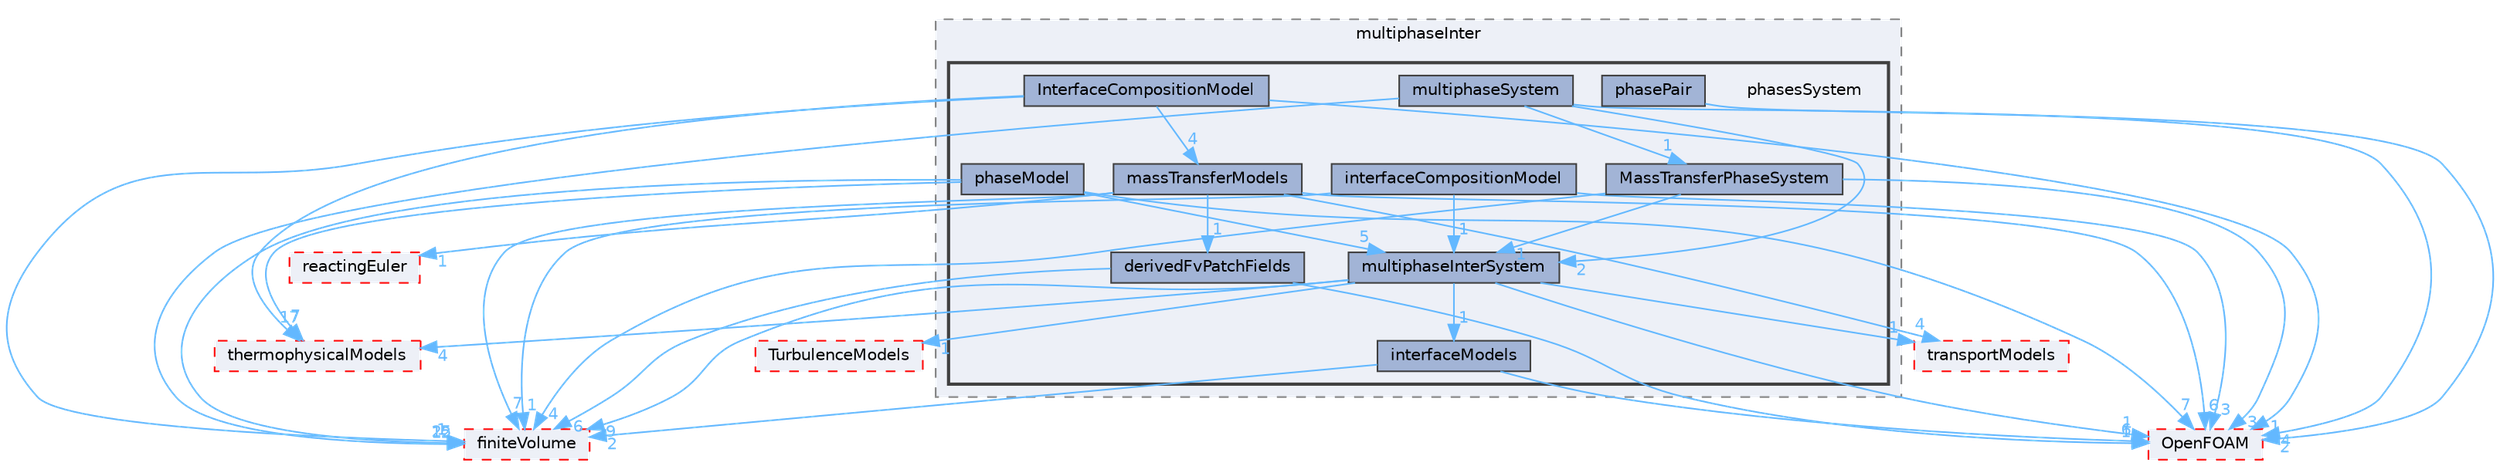 digraph "src/phaseSystemModels/multiphaseInter/phasesSystem"
{
 // LATEX_PDF_SIZE
  bgcolor="transparent";
  edge [fontname=Helvetica,fontsize=10,labelfontname=Helvetica,labelfontsize=10];
  node [fontname=Helvetica,fontsize=10,shape=box,height=0.2,width=0.4];
  compound=true
  subgraph clusterdir_9528c7bf1eeedd507a266eda5207d7d4 {
    graph [ bgcolor="#edf0f7", pencolor="grey50", label="multiphaseInter", fontname=Helvetica,fontsize=10 style="filled,dashed", URL="dir_9528c7bf1eeedd507a266eda5207d7d4.html",tooltip=""]
  subgraph clusterdir_db395476bb1f6f0ed4c109e4728d6393 {
    graph [ bgcolor="#edf0f7", pencolor="grey25", label="", fontname=Helvetica,fontsize=10 style="filled,bold", URL="dir_db395476bb1f6f0ed4c109e4728d6393.html",tooltip=""]
    dir_db395476bb1f6f0ed4c109e4728d6393 [shape=plaintext, label="phasesSystem"];
  dir_3fc90860fbc6a2b15198aced2bc0af7c [label="derivedFvPatchFields", fillcolor="#a2b4d6", color="grey25", style="filled", URL="dir_3fc90860fbc6a2b15198aced2bc0af7c.html",tooltip=""];
  dir_622be291be64381056f830b2595c6bfc [label="interfaceCompositionModel", fillcolor="#a2b4d6", color="grey25", style="filled", URL="dir_622be291be64381056f830b2595c6bfc.html",tooltip=""];
  dir_71f5d179ea51c27d697458914faaec81 [label="InterfaceCompositionModel", fillcolor="#a2b4d6", color="grey25", style="filled", URL="dir_71f5d179ea51c27d697458914faaec81.html",tooltip=""];
  dir_3f34f9e215a3a6136fee519f0e45ed4b [label="interfaceModels", fillcolor="#a2b4d6", color="grey25", style="filled", URL="dir_3f34f9e215a3a6136fee519f0e45ed4b.html",tooltip=""];
  dir_0c0b5129472ca29c58a10e8c1b48f1f6 [label="massTransferModels", fillcolor="#a2b4d6", color="grey25", style="filled", URL="dir_0c0b5129472ca29c58a10e8c1b48f1f6.html",tooltip=""];
  dir_f87c721ec390e132ff300c83d53d200b [label="MassTransferPhaseSystem", fillcolor="#a2b4d6", color="grey25", style="filled", URL="dir_f87c721ec390e132ff300c83d53d200b.html",tooltip=""];
  dir_8db67793dc6162db50b0e8f788e6cae6 [label="multiphaseInterSystem", fillcolor="#a2b4d6", color="grey25", style="filled", URL="dir_8db67793dc6162db50b0e8f788e6cae6.html",tooltip=""];
  dir_98daeeb821ebb9f2bc4fb6c44bc9aa7e [label="multiphaseSystem", fillcolor="#a2b4d6", color="grey25", style="filled", URL="dir_98daeeb821ebb9f2bc4fb6c44bc9aa7e.html",tooltip=""];
  dir_c421ec4c32348529fac9d8d51e14f978 [label="phaseModel", fillcolor="#a2b4d6", color="grey25", style="filled", URL="dir_c421ec4c32348529fac9d8d51e14f978.html",tooltip=""];
  dir_04af15aad81010ba2cd59a69d3ecdb7f [label="phasePair", fillcolor="#a2b4d6", color="grey25", style="filled", URL="dir_04af15aad81010ba2cd59a69d3ecdb7f.html",tooltip=""];
  }
  }
  dir_1eda626aeac0f0ad2848c36acaa5d501 [label="TurbulenceModels", fillcolor="#edf0f7", color="red", style="filled,dashed", URL="dir_1eda626aeac0f0ad2848c36acaa5d501.html",tooltip=""];
  dir_2778d089ec5c4f66810b11f753867003 [label="thermophysicalModels", fillcolor="#edf0f7", color="red", style="filled,dashed", URL="dir_2778d089ec5c4f66810b11f753867003.html",tooltip=""];
  dir_7263d3bc03bb574c88ee6a985fde1644 [label="reactingEuler", fillcolor="#edf0f7", color="red", style="filled,dashed", URL="dir_7263d3bc03bb574c88ee6a985fde1644.html",tooltip=""];
  dir_9415e59289a6feeb24164dafa70a594f [label="transportModels", fillcolor="#edf0f7", color="red", style="filled,dashed", URL="dir_9415e59289a6feeb24164dafa70a594f.html",tooltip=""];
  dir_9bd15774b555cf7259a6fa18f99fe99b [label="finiteVolume", fillcolor="#edf0f7", color="red", style="filled,dashed", URL="dir_9bd15774b555cf7259a6fa18f99fe99b.html",tooltip=""];
  dir_c5473ff19b20e6ec4dfe5c310b3778a8 [label="OpenFOAM", fillcolor="#edf0f7", color="red", style="filled,dashed", URL="dir_c5473ff19b20e6ec4dfe5c310b3778a8.html",tooltip=""];
  dir_3fc90860fbc6a2b15198aced2bc0af7c->dir_c5473ff19b20e6ec4dfe5c310b3778a8 [headlabel="1", labeldistance=1.5 headhref="dir_000881_002695.html" href="dir_000881_002695.html" color="steelblue1" fontcolor="steelblue1"];
  dir_3fc90860fbc6a2b15198aced2bc0af7c->dir_9bd15774b555cf7259a6fa18f99fe99b [headlabel="6", labeldistance=1.5 headhref="dir_000881_001387.html" href="dir_000881_001387.html" color="steelblue1" fontcolor="steelblue1"];
  dir_622be291be64381056f830b2595c6bfc->dir_8db67793dc6162db50b0e8f788e6cae6 [headlabel="1", labeldistance=1.5 headhref="dir_001889_002487.html" href="dir_001889_002487.html" color="steelblue1" fontcolor="steelblue1"];
  dir_622be291be64381056f830b2595c6bfc->dir_9bd15774b555cf7259a6fa18f99fe99b [headlabel="1", labeldistance=1.5 headhref="dir_001889_001387.html" href="dir_001889_001387.html" color="steelblue1" fontcolor="steelblue1"];
  dir_622be291be64381056f830b2595c6bfc->dir_c5473ff19b20e6ec4dfe5c310b3778a8 [headlabel="3", labeldistance=1.5 headhref="dir_001889_002695.html" href="dir_001889_002695.html" color="steelblue1" fontcolor="steelblue1"];
  dir_71f5d179ea51c27d697458914faaec81->dir_0c0b5129472ca29c58a10e8c1b48f1f6 [headlabel="4", labeldistance=1.5 headhref="dir_001888_002324.html" href="dir_001888_002324.html" color="steelblue1" fontcolor="steelblue1"];
  dir_71f5d179ea51c27d697458914faaec81->dir_2778d089ec5c4f66810b11f753867003 [headlabel="17", labeldistance=1.5 headhref="dir_001888_004022.html" href="dir_001888_004022.html" color="steelblue1" fontcolor="steelblue1"];
  dir_71f5d179ea51c27d697458914faaec81->dir_9bd15774b555cf7259a6fa18f99fe99b [headlabel="1", labeldistance=1.5 headhref="dir_001888_001387.html" href="dir_001888_001387.html" color="steelblue1" fontcolor="steelblue1"];
  dir_71f5d179ea51c27d697458914faaec81->dir_c5473ff19b20e6ec4dfe5c310b3778a8 [headlabel="1", labeldistance=1.5 headhref="dir_001888_002695.html" href="dir_001888_002695.html" color="steelblue1" fontcolor="steelblue1"];
  dir_3f34f9e215a3a6136fee519f0e45ed4b->dir_c5473ff19b20e6ec4dfe5c310b3778a8 [headlabel="6", labeldistance=1.5 headhref="dir_001901_002695.html" href="dir_001901_002695.html" color="steelblue1" fontcolor="steelblue1"];
  dir_3f34f9e215a3a6136fee519f0e45ed4b->dir_9bd15774b555cf7259a6fa18f99fe99b [headlabel="2", labeldistance=1.5 headhref="dir_001901_001387.html" href="dir_001901_001387.html" color="steelblue1" fontcolor="steelblue1"];
  dir_0c0b5129472ca29c58a10e8c1b48f1f6->dir_3fc90860fbc6a2b15198aced2bc0af7c [headlabel="1", labeldistance=1.5 headhref="dir_002324_000881.html" href="dir_002324_000881.html" color="steelblue1" fontcolor="steelblue1"];
  dir_0c0b5129472ca29c58a10e8c1b48f1f6->dir_7263d3bc03bb574c88ee6a985fde1644 [headlabel="1", labeldistance=1.5 headhref="dir_002324_003212.html" href="dir_002324_003212.html" color="steelblue1" fontcolor="steelblue1"];
  dir_0c0b5129472ca29c58a10e8c1b48f1f6->dir_9415e59289a6feeb24164dafa70a594f [headlabel="4", labeldistance=1.5 headhref="dir_002324_004112.html" href="dir_002324_004112.html" color="steelblue1" fontcolor="steelblue1"];
  dir_0c0b5129472ca29c58a10e8c1b48f1f6->dir_9bd15774b555cf7259a6fa18f99fe99b [headlabel="7", labeldistance=1.5 headhref="dir_002324_001387.html" href="dir_002324_001387.html" color="steelblue1" fontcolor="steelblue1"];
  dir_0c0b5129472ca29c58a10e8c1b48f1f6->dir_c5473ff19b20e6ec4dfe5c310b3778a8 [headlabel="6", labeldistance=1.5 headhref="dir_002324_002695.html" href="dir_002324_002695.html" color="steelblue1" fontcolor="steelblue1"];
  dir_f87c721ec390e132ff300c83d53d200b->dir_8db67793dc6162db50b0e8f788e6cae6 [headlabel="1", labeldistance=1.5 headhref="dir_002326_002487.html" href="dir_002326_002487.html" color="steelblue1" fontcolor="steelblue1"];
  dir_f87c721ec390e132ff300c83d53d200b->dir_9bd15774b555cf7259a6fa18f99fe99b [headlabel="4", labeldistance=1.5 headhref="dir_002326_001387.html" href="dir_002326_001387.html" color="steelblue1" fontcolor="steelblue1"];
  dir_f87c721ec390e132ff300c83d53d200b->dir_c5473ff19b20e6ec4dfe5c310b3778a8 [headlabel="3", labeldistance=1.5 headhref="dir_002326_002695.html" href="dir_002326_002695.html" color="steelblue1" fontcolor="steelblue1"];
  dir_8db67793dc6162db50b0e8f788e6cae6->dir_1eda626aeac0f0ad2848c36acaa5d501 [headlabel="1", labeldistance=1.5 headhref="dir_002487_004143.html" href="dir_002487_004143.html" color="steelblue1" fontcolor="steelblue1"];
  dir_8db67793dc6162db50b0e8f788e6cae6->dir_2778d089ec5c4f66810b11f753867003 [headlabel="4", labeldistance=1.5 headhref="dir_002487_004022.html" href="dir_002487_004022.html" color="steelblue1" fontcolor="steelblue1"];
  dir_8db67793dc6162db50b0e8f788e6cae6->dir_3f34f9e215a3a6136fee519f0e45ed4b [headlabel="1", labeldistance=1.5 headhref="dir_002487_001901.html" href="dir_002487_001901.html" color="steelblue1" fontcolor="steelblue1"];
  dir_8db67793dc6162db50b0e8f788e6cae6->dir_9415e59289a6feeb24164dafa70a594f [headlabel="1", labeldistance=1.5 headhref="dir_002487_004112.html" href="dir_002487_004112.html" color="steelblue1" fontcolor="steelblue1"];
  dir_8db67793dc6162db50b0e8f788e6cae6->dir_9bd15774b555cf7259a6fa18f99fe99b [headlabel="9", labeldistance=1.5 headhref="dir_002487_001387.html" href="dir_002487_001387.html" color="steelblue1" fontcolor="steelblue1"];
  dir_8db67793dc6162db50b0e8f788e6cae6->dir_c5473ff19b20e6ec4dfe5c310b3778a8 [headlabel="1", labeldistance=1.5 headhref="dir_002487_002695.html" href="dir_002487_002695.html" color="steelblue1" fontcolor="steelblue1"];
  dir_98daeeb821ebb9f2bc4fb6c44bc9aa7e->dir_8db67793dc6162db50b0e8f788e6cae6 [headlabel="2", labeldistance=1.5 headhref="dir_002495_002487.html" href="dir_002495_002487.html" color="steelblue1" fontcolor="steelblue1"];
  dir_98daeeb821ebb9f2bc4fb6c44bc9aa7e->dir_9bd15774b555cf7259a6fa18f99fe99b [headlabel="12", labeldistance=1.5 headhref="dir_002495_001387.html" href="dir_002495_001387.html" color="steelblue1" fontcolor="steelblue1"];
  dir_98daeeb821ebb9f2bc4fb6c44bc9aa7e->dir_c5473ff19b20e6ec4dfe5c310b3778a8 [headlabel="4", labeldistance=1.5 headhref="dir_002495_002695.html" href="dir_002495_002695.html" color="steelblue1" fontcolor="steelblue1"];
  dir_98daeeb821ebb9f2bc4fb6c44bc9aa7e->dir_f87c721ec390e132ff300c83d53d200b [headlabel="1", labeldistance=1.5 headhref="dir_002495_002326.html" href="dir_002495_002326.html" color="steelblue1" fontcolor="steelblue1"];
  dir_c421ec4c32348529fac9d8d51e14f978->dir_2778d089ec5c4f66810b11f753867003 [headlabel="7", labeldistance=1.5 headhref="dir_002892_004022.html" href="dir_002892_004022.html" color="steelblue1" fontcolor="steelblue1"];
  dir_c421ec4c32348529fac9d8d51e14f978->dir_8db67793dc6162db50b0e8f788e6cae6 [headlabel="5", labeldistance=1.5 headhref="dir_002892_002487.html" href="dir_002892_002487.html" color="steelblue1" fontcolor="steelblue1"];
  dir_c421ec4c32348529fac9d8d51e14f978->dir_9bd15774b555cf7259a6fa18f99fe99b [headlabel="25", labeldistance=1.5 headhref="dir_002892_001387.html" href="dir_002892_001387.html" color="steelblue1" fontcolor="steelblue1"];
  dir_c421ec4c32348529fac9d8d51e14f978->dir_c5473ff19b20e6ec4dfe5c310b3778a8 [headlabel="7", labeldistance=1.5 headhref="dir_002892_002695.html" href="dir_002892_002695.html" color="steelblue1" fontcolor="steelblue1"];
  dir_04af15aad81010ba2cd59a69d3ecdb7f->dir_c5473ff19b20e6ec4dfe5c310b3778a8 [headlabel="2", labeldistance=1.5 headhref="dir_002897_002695.html" href="dir_002897_002695.html" color="steelblue1" fontcolor="steelblue1"];
}
